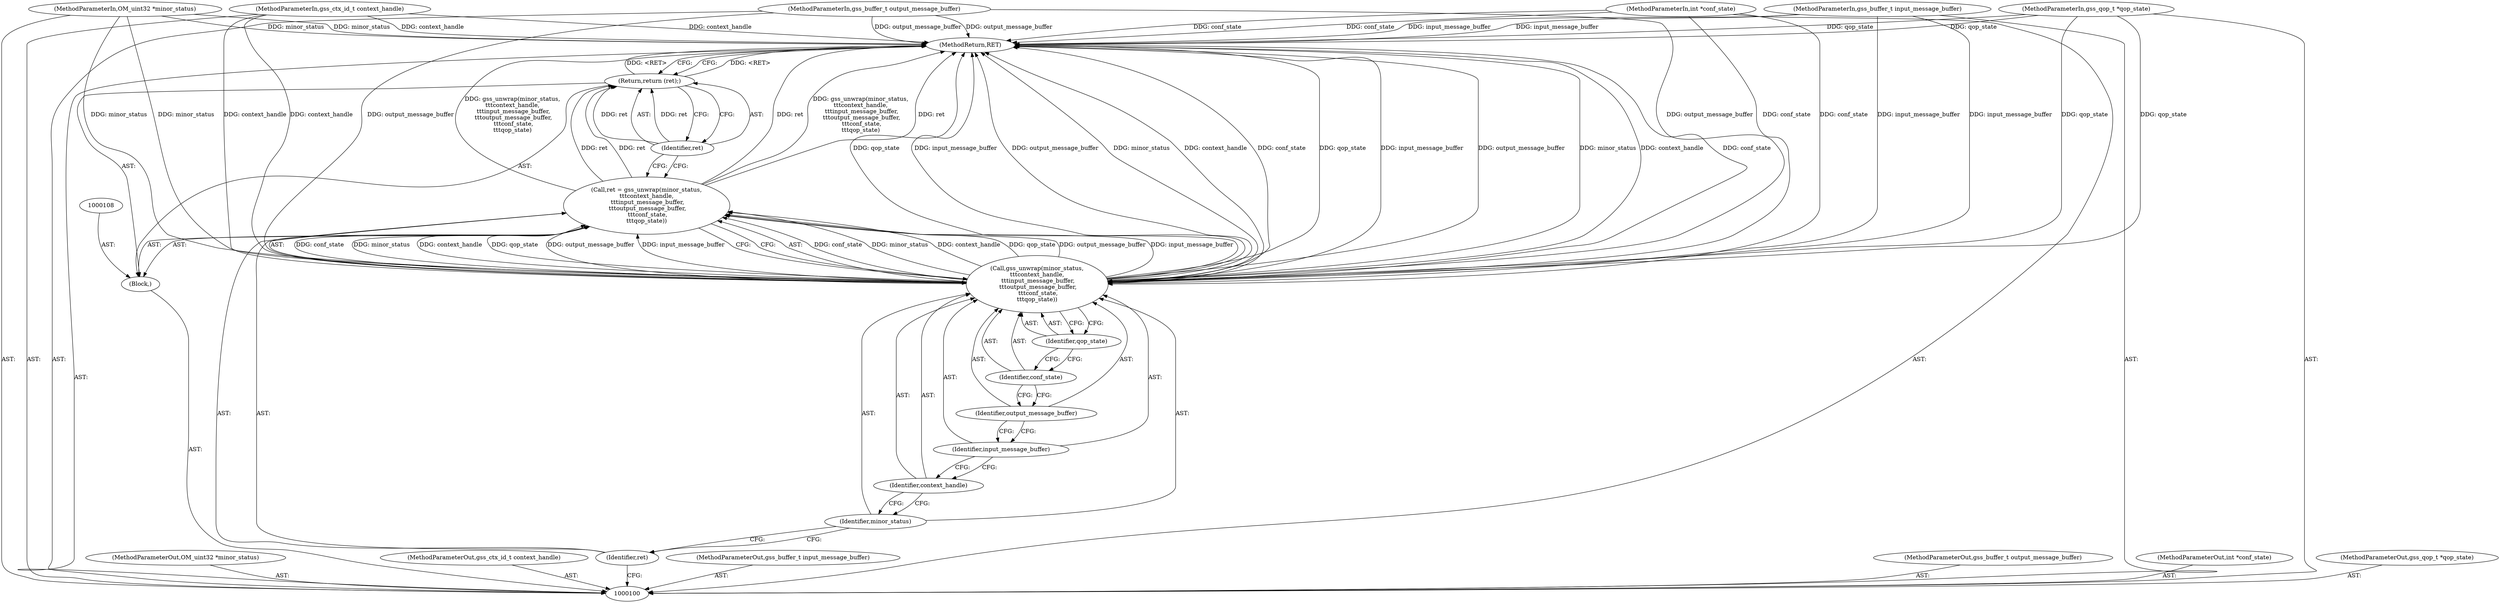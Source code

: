 digraph "1_krb5_b51b33f2bc5d1497ddf5bd107f791c101695000d_18" {
"1000120" [label="(MethodReturn,RET)"];
"1000112" [label="(Identifier,minor_status)"];
"1000109" [label="(Call,ret = gss_unwrap(minor_status,\n\t\t\tcontext_handle,\n \t\t\tinput_message_buffer,\n \t\t\toutput_message_buffer,\n \t\t\tconf_state,\n\t\t\tqop_state))"];
"1000110" [label="(Identifier,ret)"];
"1000111" [label="(Call,gss_unwrap(minor_status,\n\t\t\tcontext_handle,\n \t\t\tinput_message_buffer,\n \t\t\toutput_message_buffer,\n \t\t\tconf_state,\n\t\t\tqop_state))"];
"1000113" [label="(Identifier,context_handle)"];
"1000114" [label="(Identifier,input_message_buffer)"];
"1000115" [label="(Identifier,output_message_buffer)"];
"1000116" [label="(Identifier,conf_state)"];
"1000117" [label="(Identifier,qop_state)"];
"1000118" [label="(Return,return (ret);)"];
"1000119" [label="(Identifier,ret)"];
"1000101" [label="(MethodParameterIn,OM_uint32 *minor_status)"];
"1000144" [label="(MethodParameterOut,OM_uint32 *minor_status)"];
"1000102" [label="(MethodParameterIn,gss_ctx_id_t context_handle)"];
"1000145" [label="(MethodParameterOut,gss_ctx_id_t context_handle)"];
"1000103" [label="(MethodParameterIn,gss_buffer_t input_message_buffer)"];
"1000146" [label="(MethodParameterOut,gss_buffer_t input_message_buffer)"];
"1000104" [label="(MethodParameterIn,gss_buffer_t output_message_buffer)"];
"1000147" [label="(MethodParameterOut,gss_buffer_t output_message_buffer)"];
"1000105" [label="(MethodParameterIn,int *conf_state)"];
"1000148" [label="(MethodParameterOut,int *conf_state)"];
"1000106" [label="(MethodParameterIn,gss_qop_t *qop_state)"];
"1000149" [label="(MethodParameterOut,gss_qop_t *qop_state)"];
"1000107" [label="(Block,)"];
"1000120" -> "1000100"  [label="AST: "];
"1000120" -> "1000118"  [label="CFG: "];
"1000111" -> "1000120"  [label="DDG: qop_state"];
"1000111" -> "1000120"  [label="DDG: input_message_buffer"];
"1000111" -> "1000120"  [label="DDG: output_message_buffer"];
"1000111" -> "1000120"  [label="DDG: minor_status"];
"1000111" -> "1000120"  [label="DDG: context_handle"];
"1000111" -> "1000120"  [label="DDG: conf_state"];
"1000104" -> "1000120"  [label="DDG: output_message_buffer"];
"1000105" -> "1000120"  [label="DDG: conf_state"];
"1000103" -> "1000120"  [label="DDG: input_message_buffer"];
"1000102" -> "1000120"  [label="DDG: context_handle"];
"1000101" -> "1000120"  [label="DDG: minor_status"];
"1000109" -> "1000120"  [label="DDG: ret"];
"1000109" -> "1000120"  [label="DDG: gss_unwrap(minor_status,\n\t\t\tcontext_handle,\n \t\t\tinput_message_buffer,\n \t\t\toutput_message_buffer,\n \t\t\tconf_state,\n\t\t\tqop_state)"];
"1000106" -> "1000120"  [label="DDG: qop_state"];
"1000118" -> "1000120"  [label="DDG: <RET>"];
"1000112" -> "1000111"  [label="AST: "];
"1000112" -> "1000110"  [label="CFG: "];
"1000113" -> "1000112"  [label="CFG: "];
"1000109" -> "1000107"  [label="AST: "];
"1000109" -> "1000111"  [label="CFG: "];
"1000110" -> "1000109"  [label="AST: "];
"1000111" -> "1000109"  [label="AST: "];
"1000119" -> "1000109"  [label="CFG: "];
"1000109" -> "1000120"  [label="DDG: ret"];
"1000109" -> "1000120"  [label="DDG: gss_unwrap(minor_status,\n\t\t\tcontext_handle,\n \t\t\tinput_message_buffer,\n \t\t\toutput_message_buffer,\n \t\t\tconf_state,\n\t\t\tqop_state)"];
"1000111" -> "1000109"  [label="DDG: conf_state"];
"1000111" -> "1000109"  [label="DDG: minor_status"];
"1000111" -> "1000109"  [label="DDG: context_handle"];
"1000111" -> "1000109"  [label="DDG: qop_state"];
"1000111" -> "1000109"  [label="DDG: output_message_buffer"];
"1000111" -> "1000109"  [label="DDG: input_message_buffer"];
"1000109" -> "1000118"  [label="DDG: ret"];
"1000110" -> "1000109"  [label="AST: "];
"1000110" -> "1000100"  [label="CFG: "];
"1000112" -> "1000110"  [label="CFG: "];
"1000111" -> "1000109"  [label="AST: "];
"1000111" -> "1000117"  [label="CFG: "];
"1000112" -> "1000111"  [label="AST: "];
"1000113" -> "1000111"  [label="AST: "];
"1000114" -> "1000111"  [label="AST: "];
"1000115" -> "1000111"  [label="AST: "];
"1000116" -> "1000111"  [label="AST: "];
"1000117" -> "1000111"  [label="AST: "];
"1000109" -> "1000111"  [label="CFG: "];
"1000111" -> "1000120"  [label="DDG: qop_state"];
"1000111" -> "1000120"  [label="DDG: input_message_buffer"];
"1000111" -> "1000120"  [label="DDG: output_message_buffer"];
"1000111" -> "1000120"  [label="DDG: minor_status"];
"1000111" -> "1000120"  [label="DDG: context_handle"];
"1000111" -> "1000120"  [label="DDG: conf_state"];
"1000111" -> "1000109"  [label="DDG: conf_state"];
"1000111" -> "1000109"  [label="DDG: minor_status"];
"1000111" -> "1000109"  [label="DDG: context_handle"];
"1000111" -> "1000109"  [label="DDG: qop_state"];
"1000111" -> "1000109"  [label="DDG: output_message_buffer"];
"1000111" -> "1000109"  [label="DDG: input_message_buffer"];
"1000101" -> "1000111"  [label="DDG: minor_status"];
"1000102" -> "1000111"  [label="DDG: context_handle"];
"1000103" -> "1000111"  [label="DDG: input_message_buffer"];
"1000104" -> "1000111"  [label="DDG: output_message_buffer"];
"1000105" -> "1000111"  [label="DDG: conf_state"];
"1000106" -> "1000111"  [label="DDG: qop_state"];
"1000113" -> "1000111"  [label="AST: "];
"1000113" -> "1000112"  [label="CFG: "];
"1000114" -> "1000113"  [label="CFG: "];
"1000114" -> "1000111"  [label="AST: "];
"1000114" -> "1000113"  [label="CFG: "];
"1000115" -> "1000114"  [label="CFG: "];
"1000115" -> "1000111"  [label="AST: "];
"1000115" -> "1000114"  [label="CFG: "];
"1000116" -> "1000115"  [label="CFG: "];
"1000116" -> "1000111"  [label="AST: "];
"1000116" -> "1000115"  [label="CFG: "];
"1000117" -> "1000116"  [label="CFG: "];
"1000117" -> "1000111"  [label="AST: "];
"1000117" -> "1000116"  [label="CFG: "];
"1000111" -> "1000117"  [label="CFG: "];
"1000118" -> "1000107"  [label="AST: "];
"1000118" -> "1000119"  [label="CFG: "];
"1000119" -> "1000118"  [label="AST: "];
"1000120" -> "1000118"  [label="CFG: "];
"1000118" -> "1000120"  [label="DDG: <RET>"];
"1000119" -> "1000118"  [label="DDG: ret"];
"1000109" -> "1000118"  [label="DDG: ret"];
"1000119" -> "1000118"  [label="AST: "];
"1000119" -> "1000109"  [label="CFG: "];
"1000118" -> "1000119"  [label="CFG: "];
"1000119" -> "1000118"  [label="DDG: ret"];
"1000101" -> "1000100"  [label="AST: "];
"1000101" -> "1000120"  [label="DDG: minor_status"];
"1000101" -> "1000111"  [label="DDG: minor_status"];
"1000144" -> "1000100"  [label="AST: "];
"1000102" -> "1000100"  [label="AST: "];
"1000102" -> "1000120"  [label="DDG: context_handle"];
"1000102" -> "1000111"  [label="DDG: context_handle"];
"1000145" -> "1000100"  [label="AST: "];
"1000103" -> "1000100"  [label="AST: "];
"1000103" -> "1000120"  [label="DDG: input_message_buffer"];
"1000103" -> "1000111"  [label="DDG: input_message_buffer"];
"1000146" -> "1000100"  [label="AST: "];
"1000104" -> "1000100"  [label="AST: "];
"1000104" -> "1000120"  [label="DDG: output_message_buffer"];
"1000104" -> "1000111"  [label="DDG: output_message_buffer"];
"1000147" -> "1000100"  [label="AST: "];
"1000105" -> "1000100"  [label="AST: "];
"1000105" -> "1000120"  [label="DDG: conf_state"];
"1000105" -> "1000111"  [label="DDG: conf_state"];
"1000148" -> "1000100"  [label="AST: "];
"1000106" -> "1000100"  [label="AST: "];
"1000106" -> "1000120"  [label="DDG: qop_state"];
"1000106" -> "1000111"  [label="DDG: qop_state"];
"1000149" -> "1000100"  [label="AST: "];
"1000107" -> "1000100"  [label="AST: "];
"1000108" -> "1000107"  [label="AST: "];
"1000109" -> "1000107"  [label="AST: "];
"1000118" -> "1000107"  [label="AST: "];
}
